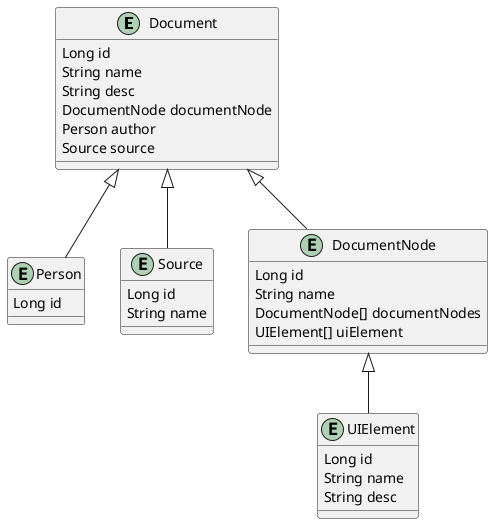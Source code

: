 @startuml
entity Document{
    Long id
    String name
    String desc
    DocumentNode documentNode
    Person author
    Source source
}

entity Person{
    Long id
}

entity Source {
    Long id
    String name
}

entity UIElement {
    Long id
    String name
    String desc
}

entity DocumentNode {
    Long id
    String name
    DocumentNode[] documentNodes
    UIElement[] uiElement
}


Document <|-- Person
Document <|-- DocumentNode
Document <|-- Source

DocumentNode <|-- UIElement
@enduml